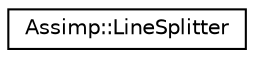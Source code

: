 digraph "Graphical Class Hierarchy"
{
  edge [fontname="Helvetica",fontsize="10",labelfontname="Helvetica",labelfontsize="10"];
  node [fontname="Helvetica",fontsize="10",shape=record];
  rankdir="LR";
  Node1 [label="Assimp::LineSplitter",height=0.2,width=0.4,color="black", fillcolor="white", style="filled",URL="$class_assimp_1_1_line_splitter.html"];
}
